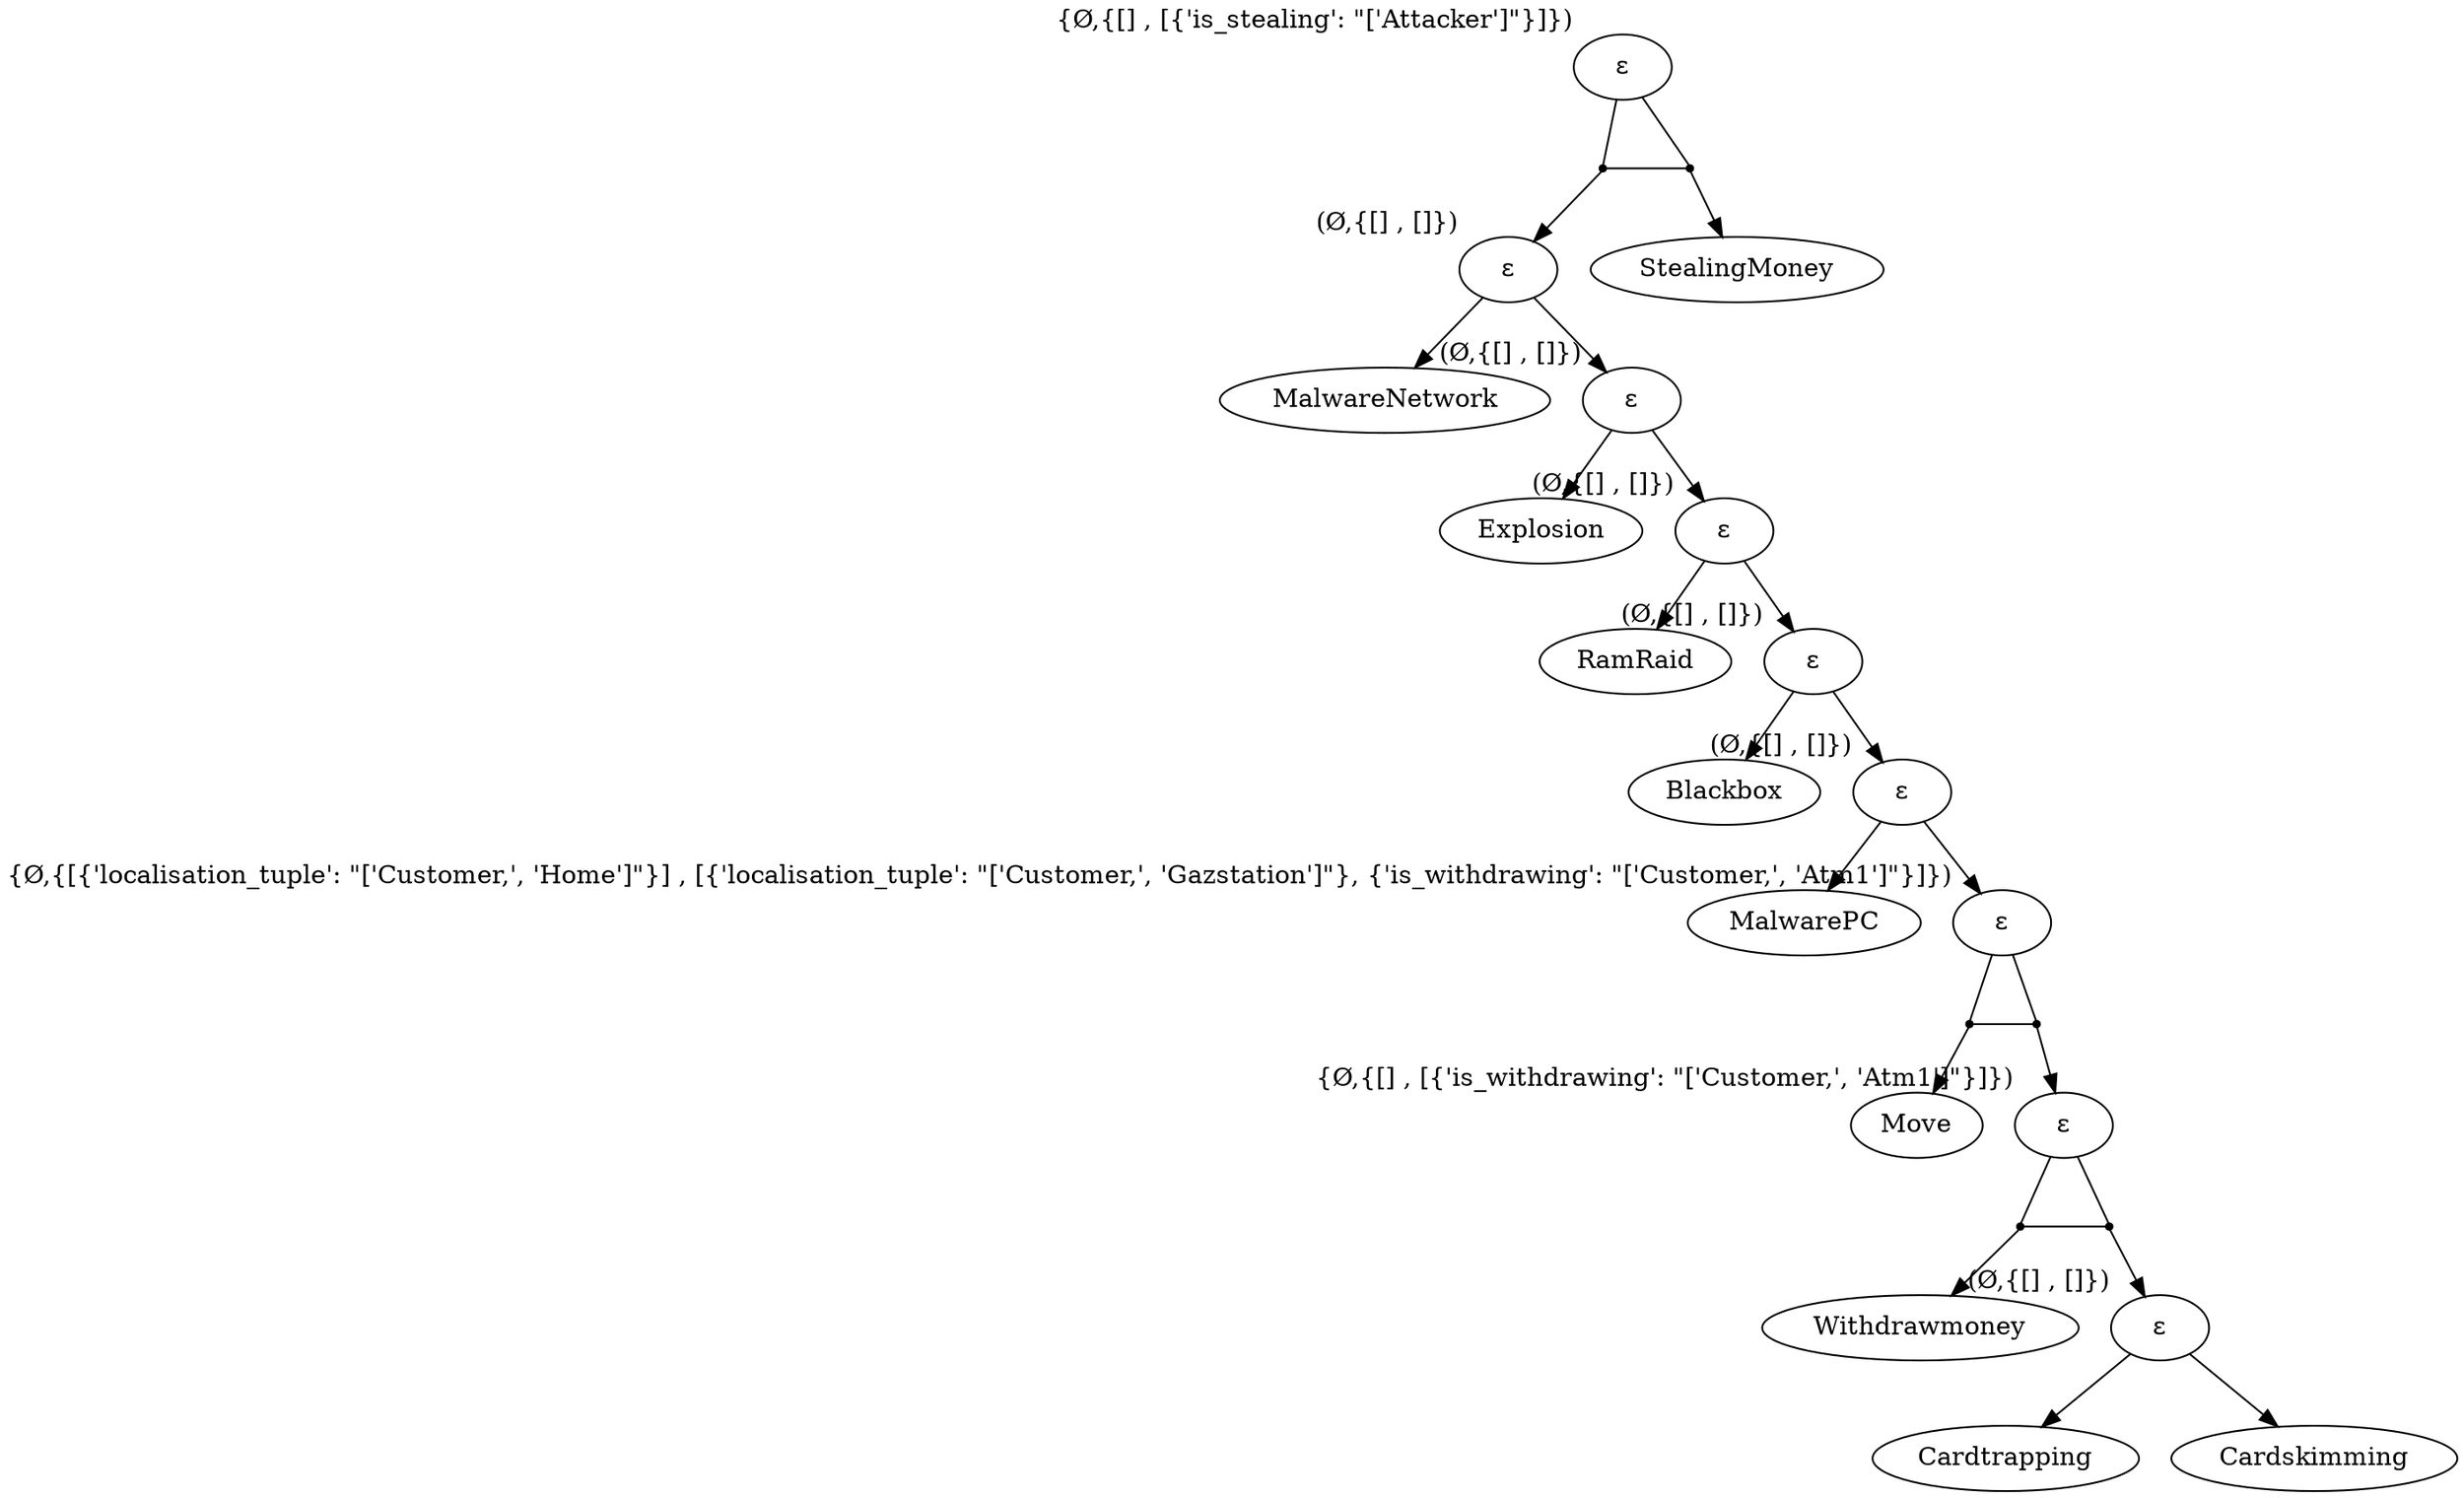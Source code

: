 // Bin Tree
digraph {
	Eps1 [label="ε" xlabel="{Ø,{[] , [{'is_stealing': \"['Attacker']\"}]})"]
	Eps2 [label="ε" xlabel="(Ø,{[] , []})"]
	MalwareNetwork [label=MalwareNetwork xlabel=""]
	Eps2 -> MalwareNetwork
	Eps3 [label="ε" xlabel="(Ø,{[] , []})"]
	Explosion [label=Explosion xlabel=""]
	Eps3 -> Explosion
	Eps4 [label="ε" xlabel="(Ø,{[] , []})"]
	RamRaid [label=RamRaid xlabel=""]
	Eps4 -> RamRaid
	Eps5 [label="ε" xlabel="(Ø,{[] , []})"]
	Blackbox [label=Blackbox xlabel=""]
	Eps5 -> Blackbox
	Eps6 [label="ε" xlabel="(Ø,{[] , []})"]
	MalwarePC [label=MalwarePC xlabel=""]
	Eps6 -> MalwarePC
	Eps7 [label="ε" xlabel="{Ø,{[{'localisation_tuple': \"['Customer,', 'Home']\"}] , [{'localisation_tuple': \"['Customer,', 'Gazstation']\"}, {'is_withdrawing': \"['Customer,', 'Atm1']\"}]})"]
	Move [label=Move xlabel=""]
	"SAND7,0" [label="" shape=point]
	Eps7 -> "SAND7,0" [arrowhead=none]
	"SAND7,0" -> Move
	"SAND7,0" -> "SAND7,1" [arrowhead=none constraint=false]
	Eps8 [label="ε" xlabel="{Ø,{[] , [{'is_withdrawing': \"['Customer,', 'Atm1']\"}]})"]
	Withdrawmoney [label=Withdrawmoney xlabel=""]
	"SAND8,0" [label="" shape=point]
	Eps8 -> "SAND8,0" [arrowhead=none]
	"SAND8,0" -> Withdrawmoney
	"SAND8,0" -> "SAND8,1" [arrowhead=none constraint=false]
	Eps9 [label="ε" xlabel="(Ø,{[] , []})"]
	Cardtrapping [label=Cardtrapping xlabel=""]
	Eps9 -> Cardtrapping
	Cardskimming [label=Cardskimming xlabel=""]
	Eps9 -> Cardskimming
	"SAND8,1" [label="" shape=point]
	Eps8 -> "SAND8,1" [arrowhead=none]
	"SAND8,1" -> Eps9
	"SAND7,1" [label="" shape=point]
	Eps7 -> "SAND7,1" [arrowhead=none]
	"SAND7,1" -> Eps8
	Eps6 -> Eps7
	Eps5 -> Eps6
	Eps4 -> Eps5
	Eps3 -> Eps4
	Eps2 -> Eps3
	"SAND1,0" [label="" shape=point]
	Eps1 -> "SAND1,0" [arrowhead=none]
	"SAND1,0" -> Eps2
	"SAND1,0" -> "SAND1,1" [arrowhead=none constraint=false]
	StealingMoney [label=StealingMoney xlabel=""]
	"SAND1,1" [label="" shape=point]
	Eps1 -> "SAND1,1" [arrowhead=none]
	"SAND1,1" -> StealingMoney
}
